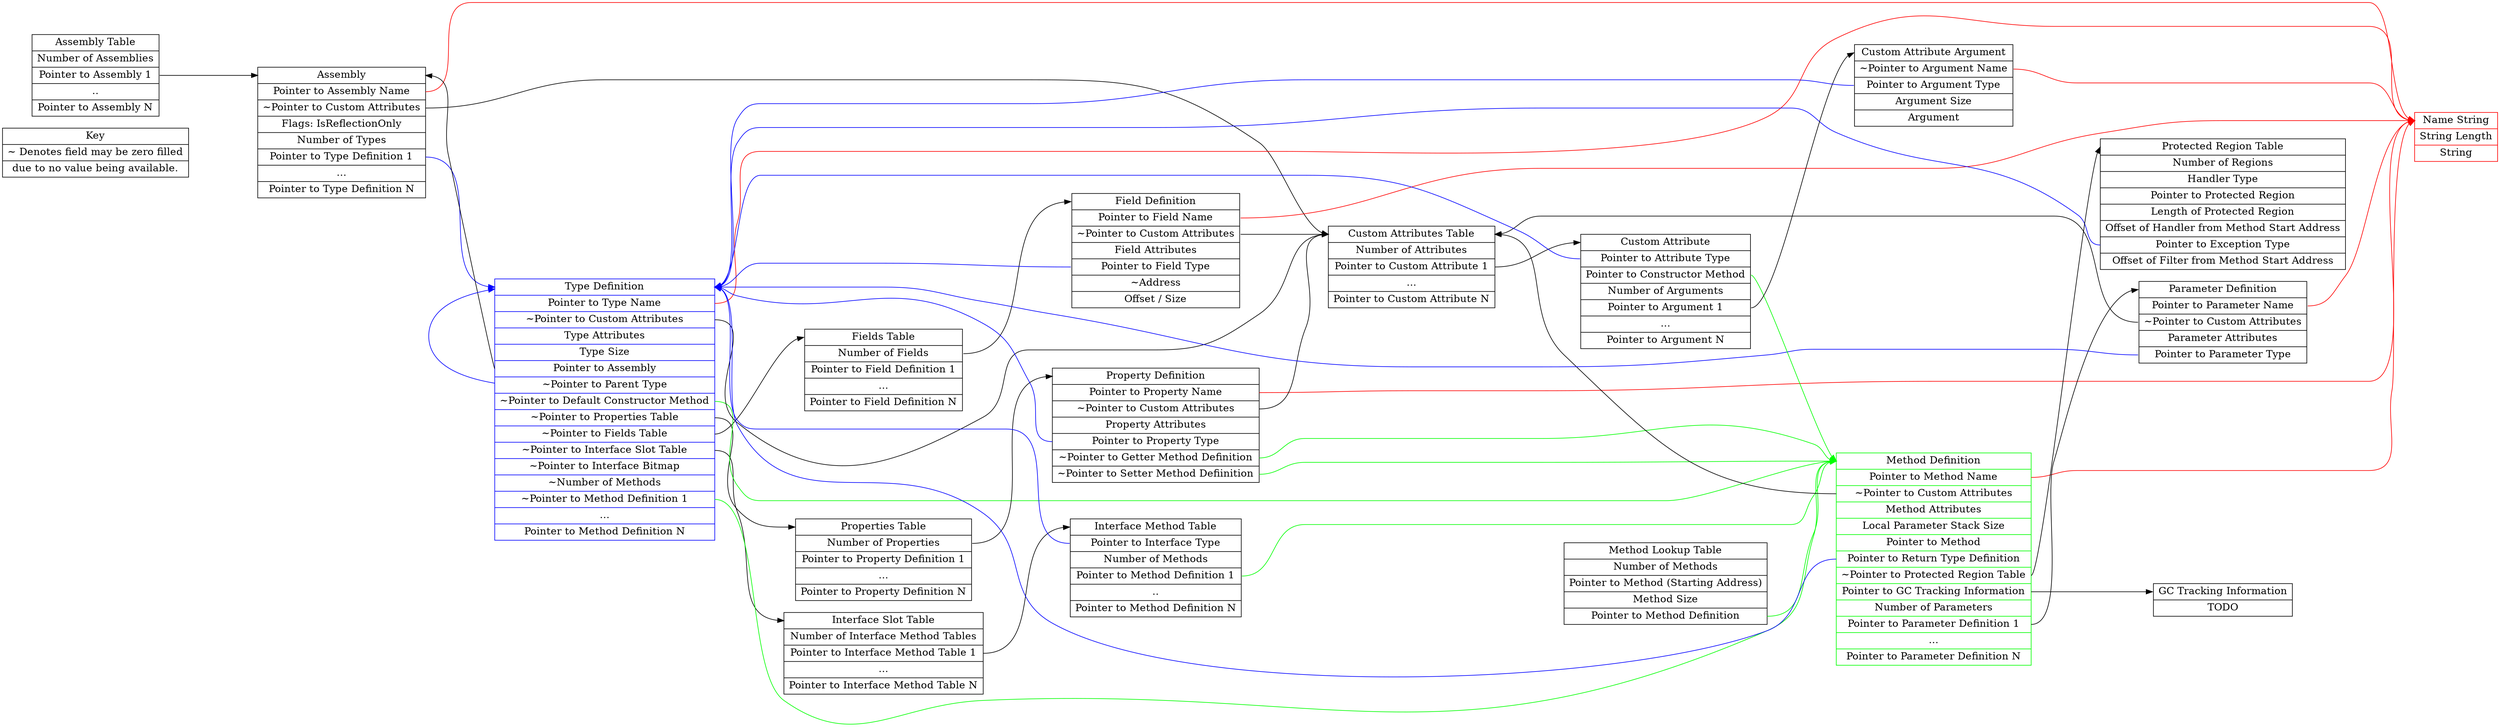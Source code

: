 digraph g {
graph [
rankdir = "LR"
];
node [
fontsize = "16"
shape = "ellipse"
];
edge [
minlen = "3"
];

"Key" [
label = "<f0>Key|<f1>~ Denotes field may be zero filled|due to no value being available."
shape = "record"
];

"NameString" [
label = "<f0>Name String|<f1>String Length|<f2>String"
shape = "record"
color = "red"
];

"AssemblyListTable" [
label = "<f0>Assembly Table|<f1>Number of Assemblies|<f2>Pointer to Assembly 1|..|Pointer to Assembly N"
shape = "record"
];

"AssemblyDefinition" [
label = "<f0>Assembly|<f1>Pointer to Assembly Name|<f2>~Pointer to Custom Attributes|<f3>Flags: IsReflectionOnly|<f4>Number of Types|<f5>Pointer to Type  Definition 1|...|Pointer to Type  Definition N"
shape = "record"
];

"TypeDefinition" [
label = "<f0>Type Definition|<f1>Pointer to Type Name|<f2>~Pointer to Custom Attributes|<f3>Type Attributes|<f4>Type Size|<f5>Pointer to Assembly|<f6>~Pointer to Parent Type|<f7>~Pointer to Default Constructor Method|<f8>~Pointer to Properties Table|<f9>~Pointer to Fields Table|<f10>~Pointer to Interface Slot Table|<f11>~Pointer to Interface Bitmap|<f12>~Number of Methods|<f13>~Pointer to Method Definition 1|...|Pointer to Method Definition N"
shape = "record"
color = "blue"
];

"FieldsTable" [
label = "<f0>Fields Table|<f1>Number of Fields|<f1>Pointer to Field Definition 1|...|Pointer to Field Definition N"
shape = "record"
];

"FieldDefinition" [
label = "<f0>Field Definition|<f1>Pointer to Field Name|<f2>~Pointer to Custom Attributes|<f3>Field Attributes|<f4>Pointer to Field Type|<f5>~Address|<f6>Offset / Size"
shape = "record"
];

"PropertiesTable" [
label = "<f0>Properties Table|<f1>Number of Properties|<f1>Pointer to Property Definition 1|...|Pointer to Property Definition N"
shape = "record"
];

"PropertyDefinition" [
label = "<f0>Property Definition|<f1>Pointer to Property Name|<f2>~Pointer to Custom Attributes|<f3>Property Attributes|<f4>Pointer to Property Type|<f5>~Pointer to Getter Method Definition|<f6>~Pointer to Setter Method Defiinition"
shape = "record"
];

"MethodLookupTable" [
label = "<f0>Method Lookup Table|Number of Methods|<f1>Pointer to Method (Starting Address)|<f2>Method Size|<f3>Pointer to Method Definition"
shape = "record"
];

"ProtectedRegionTable" [
label = "<f0>Protected Region Table|Number of Regions|<f1>Handler Type|<f2>Pointer to Protected Region|<f3>Length of Protected Region|<f4>Offset of Handler from Method Start Address|<f5>Pointer to Exception Type|<f6>Offset of Filter from Method Start Address"
shape = "record"
];

"InterfaceSlotTable" [
label = "<f0>Interface Slot Table|<f1>Number of Interface Method Tables|<f2>Pointer to Interface Method Table 1|...|Pointer to Interface Method Table N"
shape = "record"
];

"InterfaceMethodTable" [
label = "<f0>Interface Method Table|<f1>Pointer to Interface Type|<f2>Number of Methods|<f3>Pointer to Method Definition 1|..|Pointer to Method Definition N"
shape = "record"
];

"MethodDefinition" [
label = "<f0>Method Definition|<f1>Pointer to Method Name|<f2>~Pointer to Custom Attributes|<f3>Method Attributes|<f4>Local Parameter Stack Size|<f5>Pointer to Method|<f6>Pointer to Return Type Definition|<f7>~Pointer to Protected Region Table|<f8>Pointer to GC Tracking Information|<f9>Number of Parameters|<f10>Pointer to Parameter Definition 1|...|Pointer to Parameter Definition N"
shape = "record"
color = "green"
];

"ParameterDefinition" [
label = "<f0>Parameter Definition|<f1>Pointer to Parameter Name|<f2>~Pointer to Custom Attributes|<f3>Parameter Attributes|<f4>Pointer to Parameter Type"
shape = "record"
];

"GCTrackingInformation" [
label = "<f0>GC Tracking Information|TODO"
shape = "record"
];

"CustomAttributesTable" [
label = "<f0>Custom Attributes Table|<f1>Number of Attributes|<f2>Pointer to Custom Attribute 1|...|Pointer to Custom Attribute N"
shape = "record"
];

"CustomAttribute" [
label = "<f0>Custom Attribute|<f1>Pointer to Attribute Type|<f2>Pointer to Constructor Method|<f3>Number of Arguments|<f4>Pointer to Argument 1|...|Pointer to Argument N"
shape = "record"
];

"CustomAttributeArgument" [
label = "<f0>Custom Attribute Argument|<f1>~Pointer to Argument Name|<f2>Pointer to Argument Type | Argument Size|<f3>Argument"
shape = "record"
];

"CustomAttributesTable":f2 -> "CustomAttribute":f0 [
id = 0
];

"CustomAttribute":f1 -> "TypeDefinition":f0 [
id = 0
color = "blue"
];

"CustomAttribute":f2 -> "MethodDefinition":f0 [
id = 0
color = "green"
];

"CustomAttribute":f4 -> "CustomAttributeArgument":f0 [
id = 0
];

"CustomAttributeArgument":f1 -> "NameString":f0 [
id = 0
color = "red"
];

"CustomAttributeArgument":f2 -> "TypeDefinition":f0 [
id = 0
color = "blue"
];

"AssemblyListTable":f2 -> "AssemblyDefinition":f0 [
id = 0
];

"AssemblyDefinition":f1 -> "NameString":f0 [
id = 0
color = "red"
];

"AssemblyDefinition":f2 -> "CustomAttributesTable":f0 [
id = 0
];

"AssemblyDefinition":f5 -> "TypeDefinition":f0 [
id = 0
color = "blue"
];

"TypeDefinition":f1 -> "NameString":f0 [
id = 0
color = "red"
];

"TypeDefinition":f2 -> "CustomAttributesTable":f0 [
id = 0
];

"TypeDefinition":f5 -> "AssemblyDefinition":f0 [
id = 0
];

"TypeDefinition":f6 -> "TypeDefinition":f0 [
id = 0
color = "blue"
];

"TypeDefinition":f7 -> "MethodDefinition":f0 [
id = 0
color = "green"
];

"TypeDefinition":f8 -> "PropertiesTable":f0 [
id = 0
];

"TypeDefinition":f9 -> "FieldsTable":f0 [
id = 0
];

"TypeDefinition":f10 -> "InterfaceSlotTable":f0 [
id = 0
];

"TypeDefinition":f13 -> "MethodDefinition":f0 [
id = 0
color = "green"
];

"InterfaceSlotTable":f2 -> "InterfaceMethodTable":f0 [
id = 0
];

"InterfaceMethodTable":f1 -> "TypeDefinition":f0 [
id = 0
color = "blue"
];

"InterfaceMethodTable":f3 -> "MethodDefinition":f0 [
id = 0
color = "green"
];

"MethodLookupTable":f3 -> "MethodDefinition":f0 [
id = 0
color = "green"
];

"MethodDefinition":f7 -> "ProtectedRegionTable":f0 [
id = 0
];

"MethodDefinition":f1 -> "NameString":f0 [
id = 0
color = "red"
];

"MethodDefinition":f2 -> "CustomAttributesTable":f0 [
id = 0
];

"MethodDefinition":f6 -> "TypeDefinition":f0 [
id = 0
color = "blue"
];

"MethodDefinition":f8 -> "GCTrackingInformation":f0 [
id = 0
];

"MethodDefinition":f10 -> "ParameterDefinition":f0 [
id = 0
];

"ParameterDefinition":f1 -> "NameString":f0 [
id = 0
color = "red"
];

"ParameterDefinition":f2 -> "CustomAttributesTable":f0 [
id = 0
];

"ParameterDefinition":f4 -> "TypeDefinition":f0 [
id = 0
color = "blue"
];

"ProtectedRegionTable":f5 -> "TypeDefinition":f0 [
id = 0
color = "blue"
];

"FieldsTable":f1 -> "FieldDefinition":f0 [
id = 0
];

"FieldDefinition":f1 -> "NameString":f0 [
id = 0
color = "red"
];

"FieldDefinition":f2 -> "CustomAttributesTable":f0 [
id = 0
];

"FieldDefinition":f4 -> "TypeDefinition":f0 [
id = 0
color = "blue"
];

"PropertiesTable":f1 -> "PropertyDefinition":f0 [
id = 0
];

"PropertyDefinition":f1 -> "NameString":f0 [
id = 0
color = "red"
];

"PropertyDefinition":f2 -> "CustomAttributesTable":f0 [
id = 0
];

"PropertyDefinition":f4 -> "TypeDefinition":f0 [
id = 0
color = "blue"
];

"PropertyDefinition":f5 -> "MethodDefinition":f0 [
id = 0
color = "green"
];

"PropertyDefinition":f6 -> "MethodDefinition":f0 [
id = 0
color = "green"
];

}
